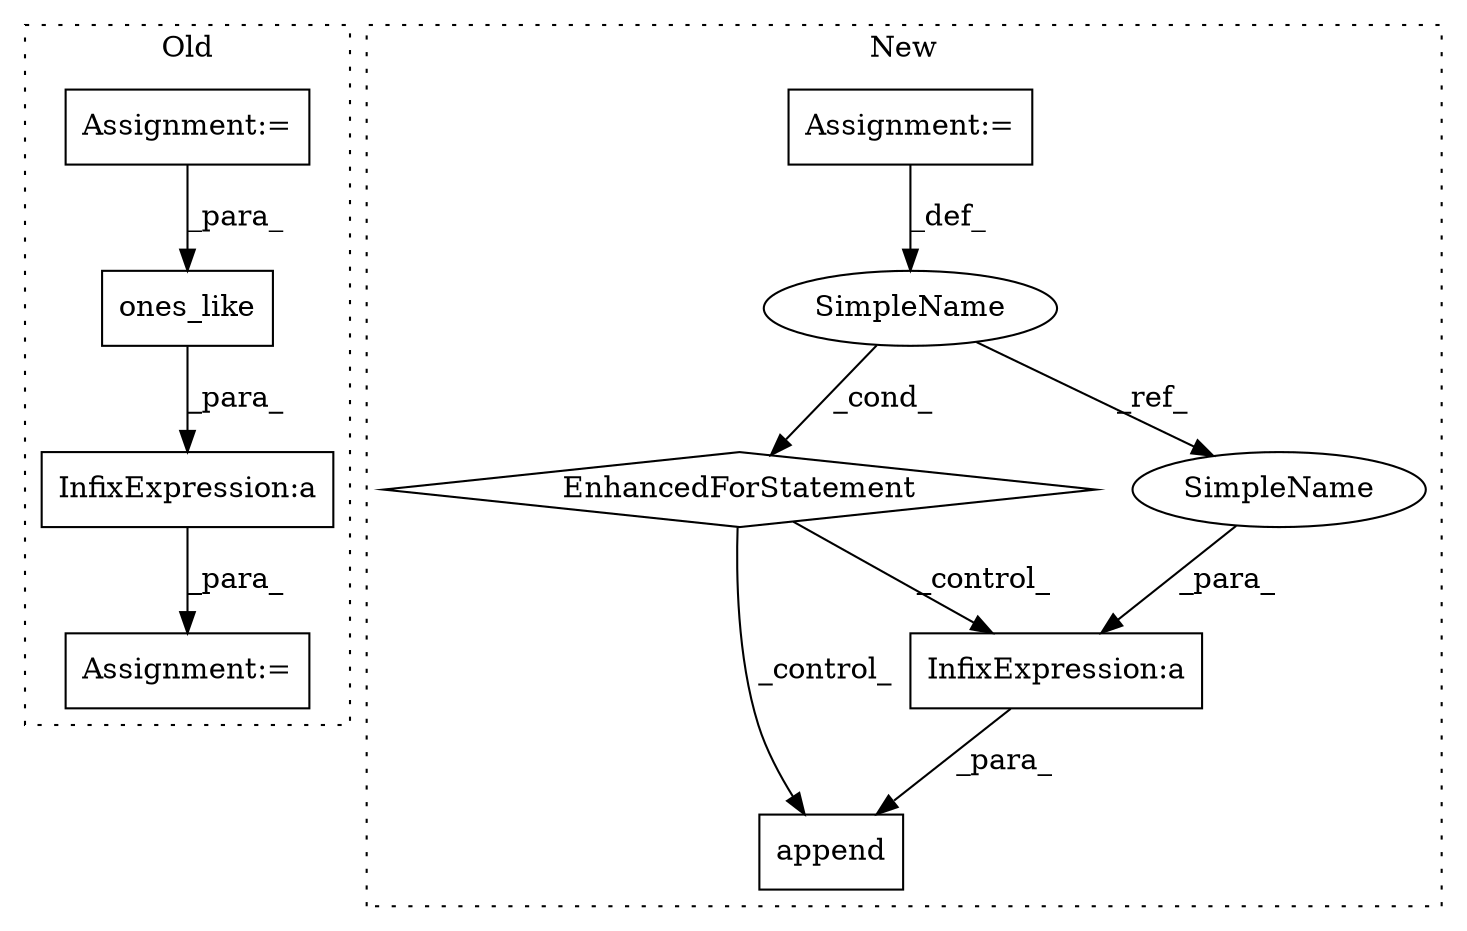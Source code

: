 digraph G {
subgraph cluster0 {
1 [label="ones_like" a="32" s="8454,8473" l="10,1" shape="box"];
3 [label="Assignment:=" a="7" s="8805" l="1" shape="box"];
7 [label="Assignment:=" a="7" s="8372" l="1" shape="box"];
9 [label="InfixExpression:a" a="27" s="8809" l="3" shape="box"];
label = "Old";
style="dotted";
}
subgraph cluster1 {
2 [label="append" a="32" s="9150,9182" l="7,1" shape="box"];
4 [label="EnhancedForStatement" a="70" s="8881,9000" l="86,2" shape="diamond"];
5 [label="SimpleName" a="42" s="8975" l="2" shape="ellipse"];
6 [label="Assignment:=" a="7" s="8881,9000" l="86,2" shape="box"];
8 [label="InfixExpression:a" a="27" s="9160" l="3" shape="box"];
10 [label="SimpleName" a="42" s="9158" l="2" shape="ellipse"];
label = "New";
style="dotted";
}
1 -> 9 [label="_para_"];
4 -> 8 [label="_control_"];
4 -> 2 [label="_control_"];
5 -> 10 [label="_ref_"];
5 -> 4 [label="_cond_"];
6 -> 5 [label="_def_"];
7 -> 1 [label="_para_"];
8 -> 2 [label="_para_"];
9 -> 3 [label="_para_"];
10 -> 8 [label="_para_"];
}